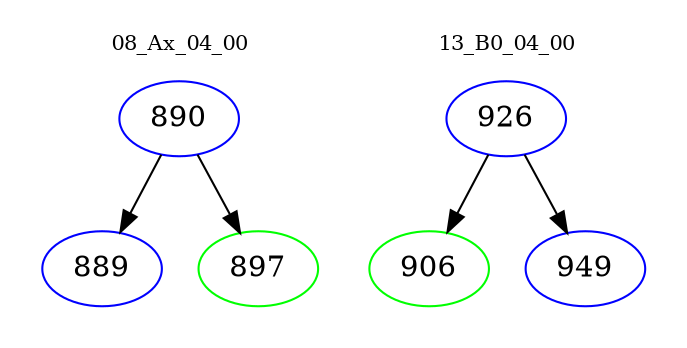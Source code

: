 digraph{
subgraph cluster_0 {
color = white
label = "08_Ax_04_00";
fontsize=10;
T0_890 [label="890", color="blue"]
T0_890 -> T0_889 [color="black"]
T0_889 [label="889", color="blue"]
T0_890 -> T0_897 [color="black"]
T0_897 [label="897", color="green"]
}
subgraph cluster_1 {
color = white
label = "13_B0_04_00";
fontsize=10;
T1_926 [label="926", color="blue"]
T1_926 -> T1_906 [color="black"]
T1_906 [label="906", color="green"]
T1_926 -> T1_949 [color="black"]
T1_949 [label="949", color="blue"]
}
}
